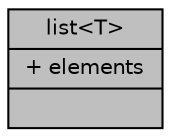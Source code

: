 digraph "list&lt;T&gt;"
{
 // INTERACTIVE_SVG=YES
  bgcolor="transparent";
  edge [fontname="Helvetica",fontsize="10",labelfontname="Helvetica",labelfontsize="10"];
  node [fontname="Helvetica",fontsize="10",shape=record];
  Node1 [label="{list\<T\>\n|+ elements\l|}",height=0.2,width=0.4,color="black", fillcolor="grey75", style="filled", fontcolor="black"];
}
